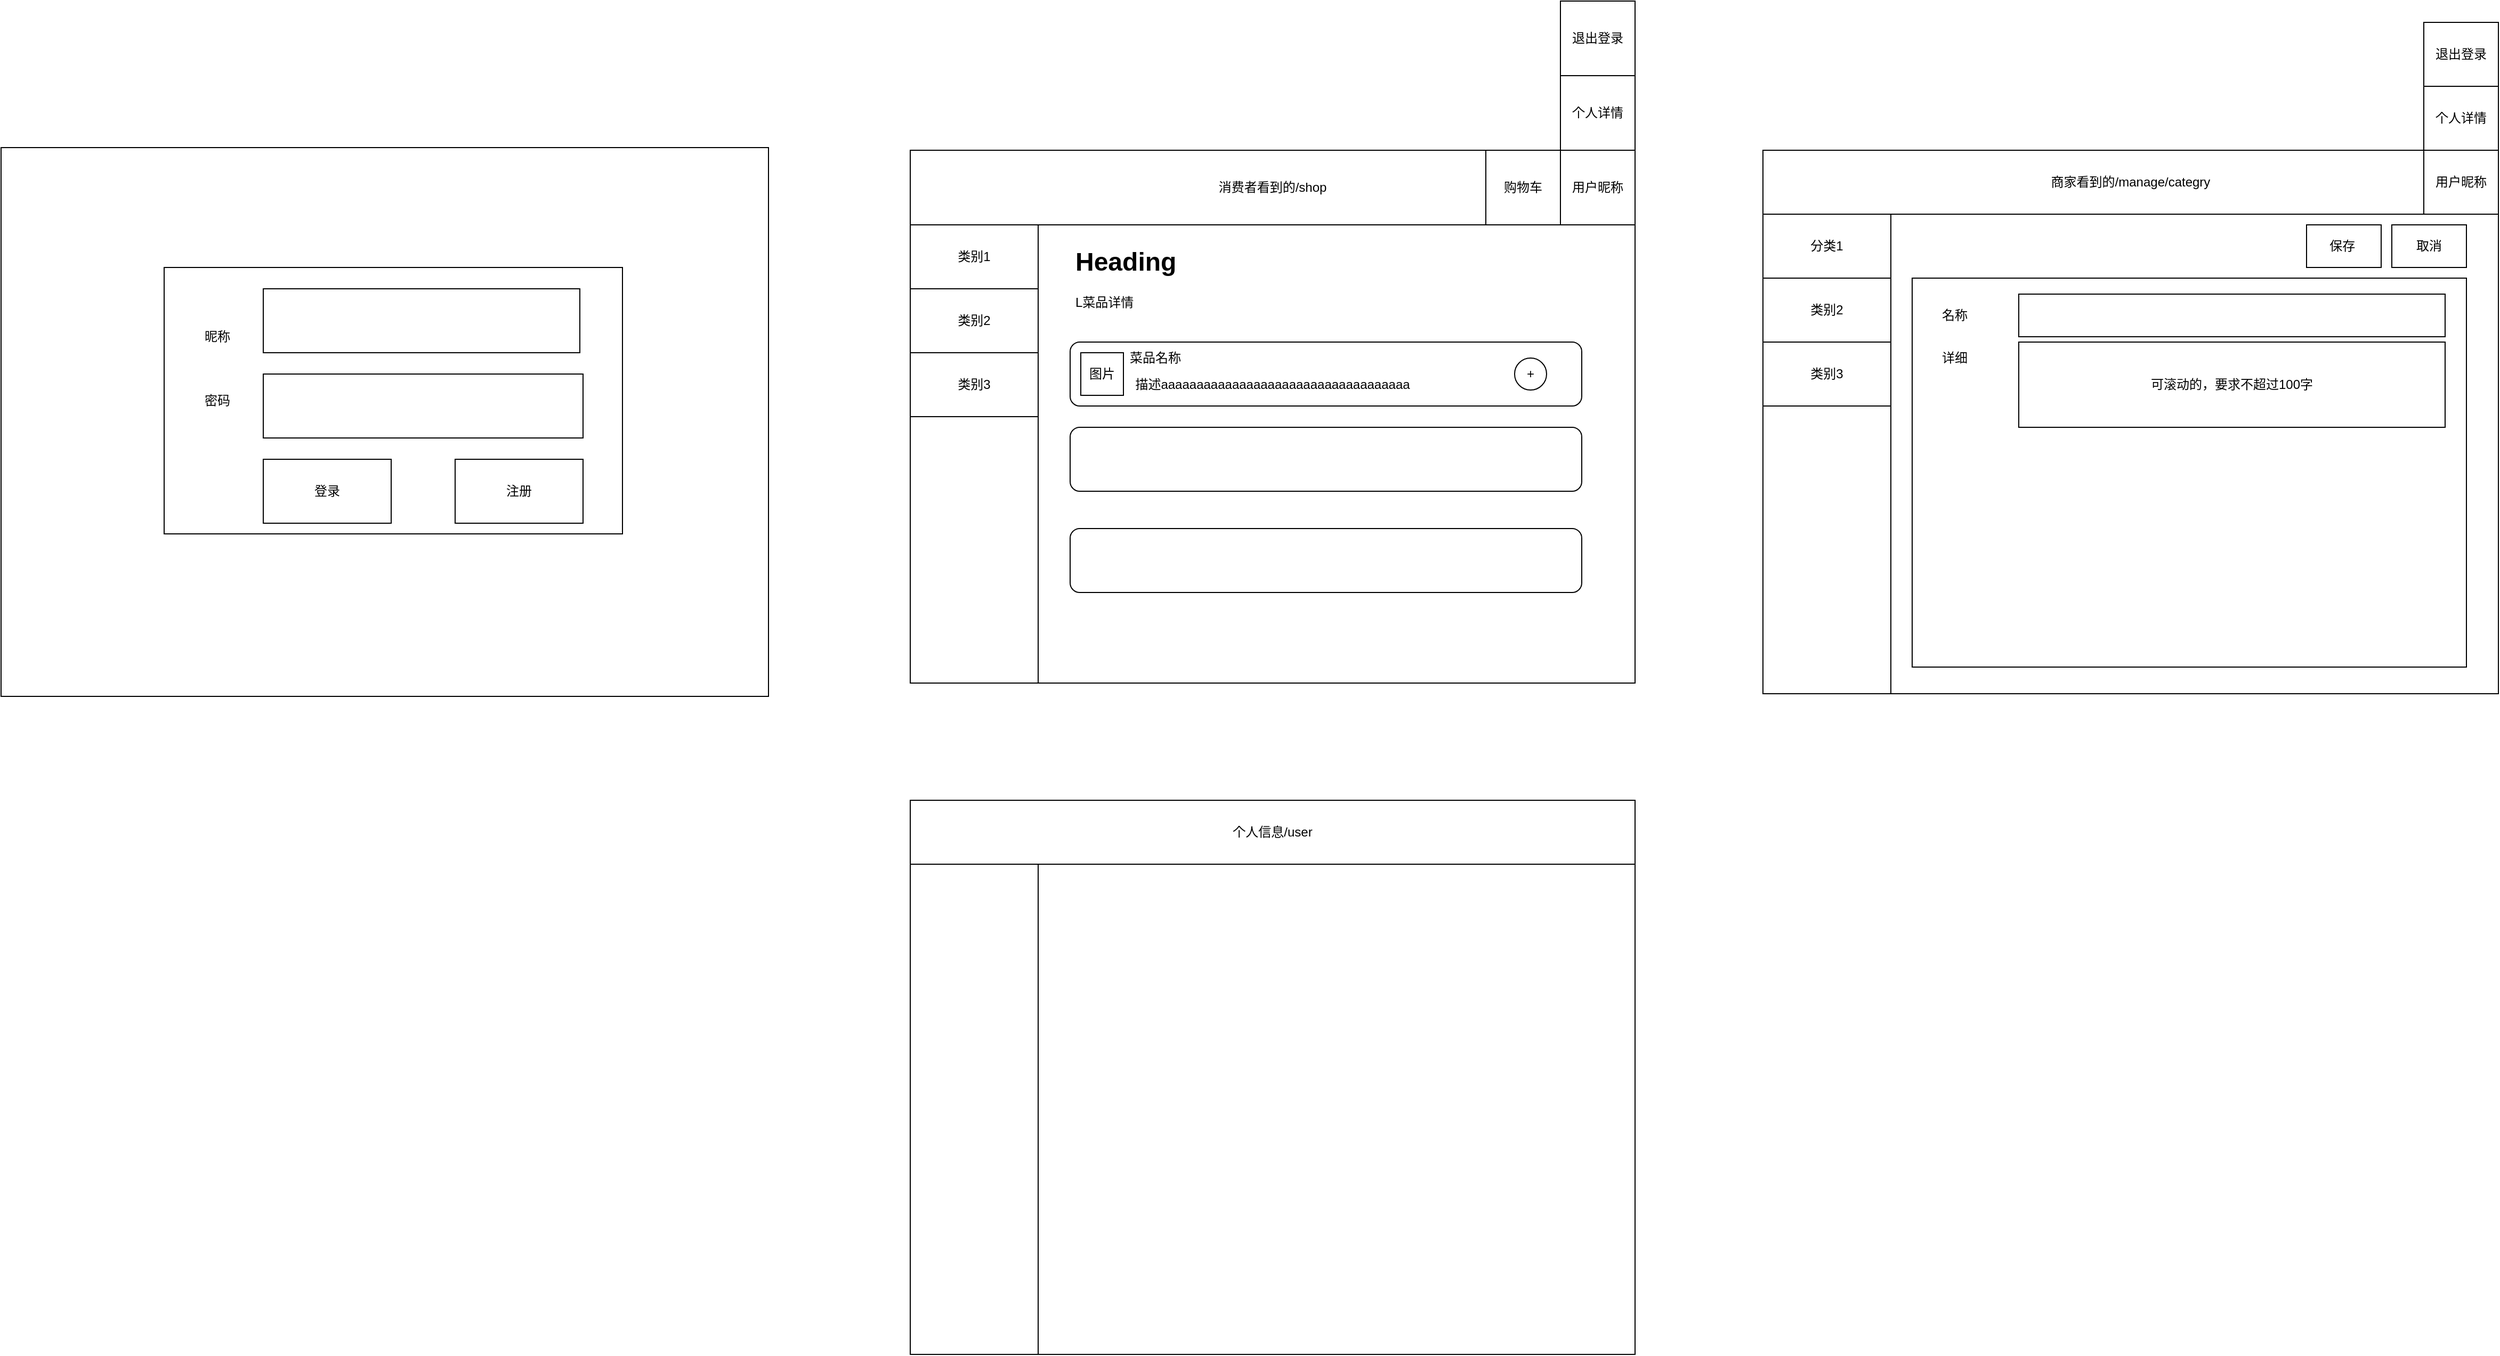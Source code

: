 <mxfile version="22.1.16" type="device">
  <diagram name="第 1 页" id="bA_VUahFGqQkkIv4TsXd">
    <mxGraphModel dx="2589" dy="931" grid="1" gridSize="10" guides="1" tooltips="1" connect="1" arrows="1" fold="1" page="1" pageScale="1" pageWidth="827" pageHeight="1169" math="0" shadow="0">
      <root>
        <mxCell id="0" />
        <mxCell id="1" parent="0" />
        <mxCell id="Q5K_X9j4IUWQNPOCZs-H-3" value="" style="rounded=0;whiteSpace=wrap;html=1;" vertex="1" parent="1">
          <mxGeometry x="80" y="270" width="120" height="430" as="geometry" />
        </mxCell>
        <mxCell id="Q5K_X9j4IUWQNPOCZs-H-1" value="" style="rounded=0;whiteSpace=wrap;html=1;" vertex="1" parent="1">
          <mxGeometry x="80" y="200" width="680" height="500" as="geometry" />
        </mxCell>
        <mxCell id="Q5K_X9j4IUWQNPOCZs-H-17" value="" style="rounded=1;whiteSpace=wrap;html=1;" vertex="1" parent="1">
          <mxGeometry x="230" y="380" width="480" height="60" as="geometry" />
        </mxCell>
        <mxCell id="Q5K_X9j4IUWQNPOCZs-H-16" value="" style="rounded=0;whiteSpace=wrap;html=1;" vertex="1" parent="1">
          <mxGeometry x="80" y="270" width="120" height="430" as="geometry" />
        </mxCell>
        <mxCell id="Q5K_X9j4IUWQNPOCZs-H-11" value="类别1" style="rounded=0;whiteSpace=wrap;html=1;" vertex="1" parent="1">
          <mxGeometry x="80" y="270" width="120" height="60" as="geometry" />
        </mxCell>
        <mxCell id="Q5K_X9j4IUWQNPOCZs-H-12" value="类别2" style="rounded=0;whiteSpace=wrap;html=1;" vertex="1" parent="1">
          <mxGeometry x="80" y="330" width="120" height="60" as="geometry" />
        </mxCell>
        <mxCell id="Q5K_X9j4IUWQNPOCZs-H-13" value="类别3" style="rounded=0;whiteSpace=wrap;html=1;" vertex="1" parent="1">
          <mxGeometry x="80" y="390" width="120" height="60" as="geometry" />
        </mxCell>
        <mxCell id="Q5K_X9j4IUWQNPOCZs-H-2" value="消费者看到的/shop" style="rounded=0;whiteSpace=wrap;html=1;" vertex="1" parent="1">
          <mxGeometry x="80" y="200" width="680" height="70" as="geometry" />
        </mxCell>
        <mxCell id="Q5K_X9j4IUWQNPOCZs-H-19" value="图片" style="whiteSpace=wrap;html=1;aspect=fixed;" vertex="1" parent="1">
          <mxGeometry x="240" y="390" width="40" height="40" as="geometry" />
        </mxCell>
        <mxCell id="Q5K_X9j4IUWQNPOCZs-H-21" value="菜品名称" style="text;html=1;strokeColor=none;fillColor=none;align=center;verticalAlign=middle;whiteSpace=wrap;rounded=0;" vertex="1" parent="1">
          <mxGeometry x="280" y="380" width="60" height="30" as="geometry" />
        </mxCell>
        <mxCell id="Q5K_X9j4IUWQNPOCZs-H-22" value="描述aaaaaaaaaaaaaaaaaaaaaaaaaaaaaaaaaaa" style="text;html=1;strokeColor=none;fillColor=none;align=center;verticalAlign=middle;whiteSpace=wrap;rounded=0;" vertex="1" parent="1">
          <mxGeometry x="285" y="405" width="270" height="30" as="geometry" />
        </mxCell>
        <mxCell id="Q5K_X9j4IUWQNPOCZs-H-25" value="+" style="ellipse;whiteSpace=wrap;html=1;aspect=fixed;" vertex="1" parent="1">
          <mxGeometry x="647" y="395" width="30" height="30" as="geometry" />
        </mxCell>
        <mxCell id="Q5K_X9j4IUWQNPOCZs-H-26" value="" style="rounded=1;whiteSpace=wrap;html=1;" vertex="1" parent="1">
          <mxGeometry x="230" y="460" width="480" height="60" as="geometry" />
        </mxCell>
        <mxCell id="Q5K_X9j4IUWQNPOCZs-H-27" value="" style="rounded=1;whiteSpace=wrap;html=1;" vertex="1" parent="1">
          <mxGeometry x="230" y="555" width="480" height="60" as="geometry" />
        </mxCell>
        <mxCell id="Q5K_X9j4IUWQNPOCZs-H-29" value="" style="rounded=0;whiteSpace=wrap;html=1;" vertex="1" parent="1">
          <mxGeometry x="880" y="200" width="690" height="510" as="geometry" />
        </mxCell>
        <mxCell id="Q5K_X9j4IUWQNPOCZs-H-30" value="商家看到的/manage/categry" style="rounded=0;whiteSpace=wrap;html=1;" vertex="1" parent="1">
          <mxGeometry x="880" y="200" width="690" height="60" as="geometry" />
        </mxCell>
        <mxCell id="Q5K_X9j4IUWQNPOCZs-H-31" value="用户昵称" style="rounded=0;whiteSpace=wrap;html=1;" vertex="1" parent="1">
          <mxGeometry x="1500" y="200" width="70" height="60" as="geometry" />
        </mxCell>
        <mxCell id="Q5K_X9j4IUWQNPOCZs-H-32" value="个人详情" style="rounded=0;whiteSpace=wrap;html=1;" vertex="1" parent="1">
          <mxGeometry x="1500" y="140" width="70" height="60" as="geometry" />
        </mxCell>
        <mxCell id="Q5K_X9j4IUWQNPOCZs-H-34" value="退出登录" style="rounded=0;whiteSpace=wrap;html=1;" vertex="1" parent="1">
          <mxGeometry x="1500" y="80" width="70" height="60" as="geometry" />
        </mxCell>
        <mxCell id="Q5K_X9j4IUWQNPOCZs-H-35" value="" style="rounded=0;whiteSpace=wrap;html=1;" vertex="1" parent="1">
          <mxGeometry x="880" y="260" width="120" height="450" as="geometry" />
        </mxCell>
        <mxCell id="Q5K_X9j4IUWQNPOCZs-H-36" value="类别2" style="rounded=0;whiteSpace=wrap;html=1;" vertex="1" parent="1">
          <mxGeometry x="880" y="320" width="120" height="60" as="geometry" />
        </mxCell>
        <mxCell id="Q5K_X9j4IUWQNPOCZs-H-37" value="分类1" style="rounded=0;whiteSpace=wrap;html=1;" vertex="1" parent="1">
          <mxGeometry x="880" y="260" width="120" height="60" as="geometry" />
        </mxCell>
        <mxCell id="Q5K_X9j4IUWQNPOCZs-H-38" value="类别3" style="rounded=0;whiteSpace=wrap;html=1;" vertex="1" parent="1">
          <mxGeometry x="880" y="380" width="120" height="60" as="geometry" />
        </mxCell>
        <mxCell id="Q5K_X9j4IUWQNPOCZs-H-44" value="" style="rounded=0;whiteSpace=wrap;html=1;" vertex="1" parent="1">
          <mxGeometry x="1020" y="320" width="520" height="365" as="geometry" />
        </mxCell>
        <mxCell id="Q5K_X9j4IUWQNPOCZs-H-45" value="取消" style="rounded=0;whiteSpace=wrap;html=1;" vertex="1" parent="1">
          <mxGeometry x="1470" y="270" width="70" height="40" as="geometry" />
        </mxCell>
        <mxCell id="Q5K_X9j4IUWQNPOCZs-H-46" value="保存&lt;span style=&quot;white-space: pre;&quot;&gt;&#x9;&lt;/span&gt;" style="rounded=0;whiteSpace=wrap;html=1;" vertex="1" parent="1">
          <mxGeometry x="1390" y="270" width="70" height="40" as="geometry" />
        </mxCell>
        <mxCell id="Q5K_X9j4IUWQNPOCZs-H-48" value="" style="rounded=0;whiteSpace=wrap;html=1;" vertex="1" parent="1">
          <mxGeometry x="1120" y="335" width="400" height="40" as="geometry" />
        </mxCell>
        <mxCell id="Q5K_X9j4IUWQNPOCZs-H-49" value="名称" style="text;html=1;strokeColor=none;fillColor=none;align=center;verticalAlign=middle;whiteSpace=wrap;rounded=0;" vertex="1" parent="1">
          <mxGeometry x="1030" y="340" width="60" height="30" as="geometry" />
        </mxCell>
        <mxCell id="Q5K_X9j4IUWQNPOCZs-H-50" value="详细" style="text;html=1;strokeColor=none;fillColor=none;align=center;verticalAlign=middle;whiteSpace=wrap;rounded=0;" vertex="1" parent="1">
          <mxGeometry x="1030" y="380" width="60" height="30" as="geometry" />
        </mxCell>
        <mxCell id="Q5K_X9j4IUWQNPOCZs-H-51" value="可滚动的，要求不超过100字" style="rounded=0;whiteSpace=wrap;html=1;" vertex="1" parent="1">
          <mxGeometry x="1120" y="380" width="400" height="80" as="geometry" />
        </mxCell>
        <mxCell id="Q5K_X9j4IUWQNPOCZs-H-53" value="&lt;h1&gt;Heading&lt;/h1&gt;&lt;p&gt;L菜品详情&lt;/p&gt;" style="text;html=1;strokeColor=none;fillColor=none;spacing=5;spacingTop=-20;whiteSpace=wrap;overflow=hidden;rounded=0;" vertex="1" parent="1">
          <mxGeometry x="230" y="285" width="500" height="120" as="geometry" />
        </mxCell>
        <mxCell id="Q5K_X9j4IUWQNPOCZs-H-55" value="用户昵称" style="whiteSpace=wrap;html=1;aspect=fixed;" vertex="1" parent="1">
          <mxGeometry x="690" y="200" width="70" height="70" as="geometry" />
        </mxCell>
        <mxCell id="Q5K_X9j4IUWQNPOCZs-H-56" value="个人详情" style="whiteSpace=wrap;html=1;aspect=fixed;" vertex="1" parent="1">
          <mxGeometry x="690" y="130" width="70" height="70" as="geometry" />
        </mxCell>
        <mxCell id="Q5K_X9j4IUWQNPOCZs-H-57" value="退出登录" style="whiteSpace=wrap;html=1;aspect=fixed;" vertex="1" parent="1">
          <mxGeometry x="690" y="60" width="70" height="70" as="geometry" />
        </mxCell>
        <mxCell id="Q5K_X9j4IUWQNPOCZs-H-59" value="购物车" style="whiteSpace=wrap;html=1;aspect=fixed;" vertex="1" parent="1">
          <mxGeometry x="620" y="200" width="70" height="70" as="geometry" />
        </mxCell>
        <mxCell id="Q5K_X9j4IUWQNPOCZs-H-60" value="" style="rounded=0;whiteSpace=wrap;html=1;" vertex="1" parent="1">
          <mxGeometry x="80" y="810" width="680" height="520" as="geometry" />
        </mxCell>
        <mxCell id="Q5K_X9j4IUWQNPOCZs-H-61" value="个人信息/user" style="rounded=0;whiteSpace=wrap;html=1;" vertex="1" parent="1">
          <mxGeometry x="80" y="810" width="680" height="60" as="geometry" />
        </mxCell>
        <mxCell id="Q5K_X9j4IUWQNPOCZs-H-62" value="" style="rounded=0;whiteSpace=wrap;html=1;" vertex="1" parent="1">
          <mxGeometry x="80" y="870" width="120" height="460" as="geometry" />
        </mxCell>
        <mxCell id="Q5K_X9j4IUWQNPOCZs-H-65" value="" style="rounded=0;whiteSpace=wrap;html=1;" vertex="1" parent="1">
          <mxGeometry x="-773" y="197.5" width="720" height="515" as="geometry" />
        </mxCell>
        <mxCell id="Q5K_X9j4IUWQNPOCZs-H-66" value="" style="rounded=0;whiteSpace=wrap;html=1;" vertex="1" parent="1">
          <mxGeometry x="-620" y="310" width="430" height="250" as="geometry" />
        </mxCell>
        <mxCell id="Q5K_X9j4IUWQNPOCZs-H-68" value="" style="rounded=0;whiteSpace=wrap;html=1;" vertex="1" parent="1">
          <mxGeometry x="-527" y="330" width="297" height="60" as="geometry" />
        </mxCell>
        <mxCell id="Q5K_X9j4IUWQNPOCZs-H-70" value="昵称" style="text;html=1;strokeColor=none;fillColor=none;align=center;verticalAlign=middle;whiteSpace=wrap;rounded=0;" vertex="1" parent="1">
          <mxGeometry x="-600" y="360" width="60" height="30" as="geometry" />
        </mxCell>
        <mxCell id="Q5K_X9j4IUWQNPOCZs-H-71" value="" style="rounded=0;whiteSpace=wrap;html=1;" vertex="1" parent="1">
          <mxGeometry x="-527" y="410" width="300" height="60" as="geometry" />
        </mxCell>
        <mxCell id="Q5K_X9j4IUWQNPOCZs-H-72" value="密码" style="text;html=1;strokeColor=none;fillColor=none;align=center;verticalAlign=middle;whiteSpace=wrap;rounded=0;" vertex="1" parent="1">
          <mxGeometry x="-600" y="420" width="60" height="30" as="geometry" />
        </mxCell>
        <mxCell id="Q5K_X9j4IUWQNPOCZs-H-73" value="登录" style="rounded=0;whiteSpace=wrap;html=1;" vertex="1" parent="1">
          <mxGeometry x="-527" y="490" width="120" height="60" as="geometry" />
        </mxCell>
        <mxCell id="Q5K_X9j4IUWQNPOCZs-H-74" value="注册" style="rounded=0;whiteSpace=wrap;html=1;" vertex="1" parent="1">
          <mxGeometry x="-347" y="490" width="120" height="60" as="geometry" />
        </mxCell>
      </root>
    </mxGraphModel>
  </diagram>
</mxfile>
